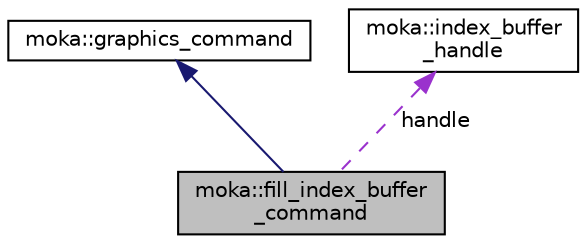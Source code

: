 digraph "moka::fill_index_buffer_command"
{
 // LATEX_PDF_SIZE
  edge [fontname="Helvetica",fontsize="10",labelfontname="Helvetica",labelfontsize="10"];
  node [fontname="Helvetica",fontsize="10",shape=record];
  Node2 [label="moka::fill_index_buffer\l_command",height=0.2,width=0.4,color="black", fillcolor="grey75", style="filled", fontcolor="black",tooltip="Fill an index buffer."];
  Node3 -> Node2 [dir="back",color="midnightblue",fontsize="10",style="solid",fontname="Helvetica"];
  Node3 [label="moka::graphics_command",height=0.2,width=0.4,color="black", fillcolor="white", style="filled",URL="$classmoka_1_1graphics__command.html",tooltip="Base type for graphics commands."];
  Node4 -> Node2 [dir="back",color="darkorchid3",fontsize="10",style="dashed",label=" handle" ,fontname="Helvetica"];
  Node4 [label="moka::index_buffer\l_handle",height=0.2,width=0.4,color="black", fillcolor="white", style="filled",URL="$structmoka_1_1index__buffer__handle.html",tooltip="A handle to a index buffer object on the device."];
}
